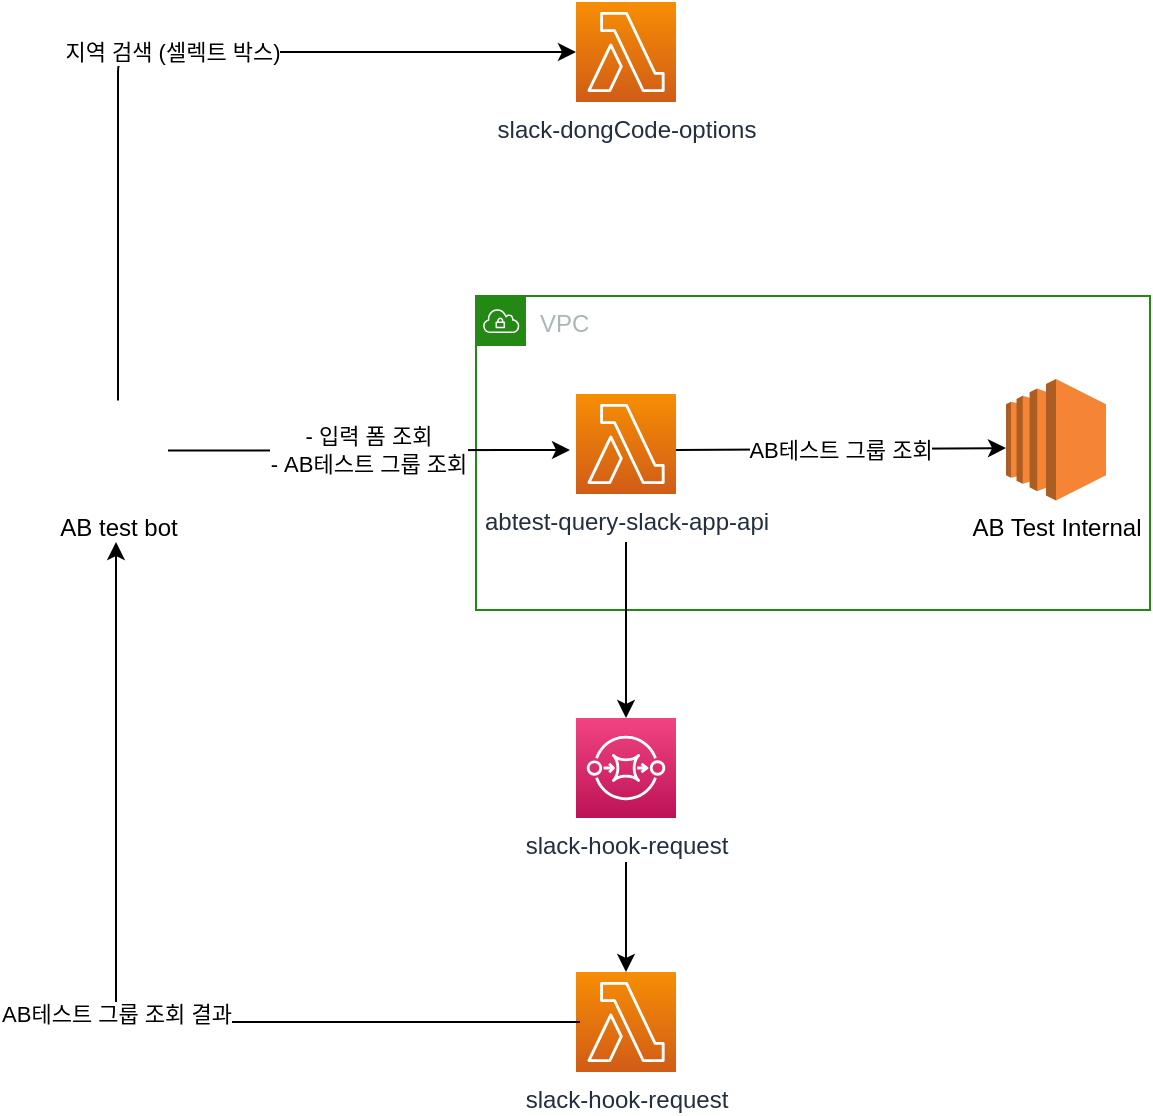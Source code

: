 <mxfile version="14.9.6" type="github">
  <diagram id="Ht1M8jgEwFfnCIfOTk4-" name="Page-1">
    <mxGraphModel dx="1426" dy="1596" grid="1" gridSize="10" guides="1" tooltips="1" connect="1" arrows="1" fold="1" page="1" pageScale="1" pageWidth="1169" pageHeight="827" math="0" shadow="0">
      <root>
        <mxCell id="0" />
        <mxCell id="1" parent="0" />
        <mxCell id="2G1lmGuWpZuiCo4TVPLS-4" value="VPC" style="points=[[0,0],[0.25,0],[0.5,0],[0.75,0],[1,0],[1,0.25],[1,0.5],[1,0.75],[1,1],[0.75,1],[0.5,1],[0.25,1],[0,1],[0,0.75],[0,0.5],[0,0.25]];outlineConnect=0;gradientColor=none;html=1;whiteSpace=wrap;fontSize=12;fontStyle=0;shape=mxgraph.aws4.group;grIcon=mxgraph.aws4.group_vpc;strokeColor=#248814;fillColor=none;verticalAlign=top;align=left;spacingLeft=30;fontColor=#AAB7B8;dashed=0;" vertex="1" parent="1">
          <mxGeometry x="543" y="-643" width="337" height="157" as="geometry" />
        </mxCell>
        <mxCell id="2G1lmGuWpZuiCo4TVPLS-1" value="AB test bot&lt;br&gt;" style="shape=image;html=1;verticalAlign=top;verticalLabelPosition=bottom;labelBackgroundColor=#ffffff;imageAspect=0;aspect=fixed;image=https://cdn2.iconfinder.com/data/icons/social-media-2285/512/1_Slack_colored_svg-128.png" vertex="1" parent="1">
          <mxGeometry x="339" y="-590.72" width="50" height="50" as="geometry" />
        </mxCell>
        <mxCell id="2G1lmGuWpZuiCo4TVPLS-6" value="abtest-query-slack-app-api" style="points=[[0,0,0],[0.25,0,0],[0.5,0,0],[0.75,0,0],[1,0,0],[0,1,0],[0.25,1,0],[0.5,1,0],[0.75,1,0],[1,1,0],[0,0.25,0],[0,0.5,0],[0,0.75,0],[1,0.25,0],[1,0.5,0],[1,0.75,0]];outlineConnect=0;fontColor=#232F3E;gradientColor=#F78E04;gradientDirection=north;fillColor=#D05C17;strokeColor=#ffffff;dashed=0;verticalLabelPosition=bottom;verticalAlign=top;align=center;html=1;fontSize=12;fontStyle=0;aspect=fixed;shape=mxgraph.aws4.resourceIcon;resIcon=mxgraph.aws4.lambda;" vertex="1" parent="1">
          <mxGeometry x="593" y="-594" width="50" height="50" as="geometry" />
        </mxCell>
        <mxCell id="2G1lmGuWpZuiCo4TVPLS-7" value="AB Test Internal" style="outlineConnect=0;dashed=0;verticalLabelPosition=bottom;verticalAlign=top;align=center;html=1;shape=mxgraph.aws3.ec2;fillColor=#F58534;gradientColor=none;aspect=fixed;" vertex="1" parent="1">
          <mxGeometry x="808" y="-601.5" width="50" height="60.78" as="geometry" />
        </mxCell>
        <mxCell id="2G1lmGuWpZuiCo4TVPLS-8" value="slack-dongCode-options" style="points=[[0,0,0],[0.25,0,0],[0.5,0,0],[0.75,0,0],[1,0,0],[0,1,0],[0.25,1,0],[0.5,1,0],[0.75,1,0],[1,1,0],[0,0.25,0],[0,0.5,0],[0,0.75,0],[1,0.25,0],[1,0.5,0],[1,0.75,0]];outlineConnect=0;fontColor=#232F3E;gradientColor=#F78E04;gradientDirection=north;fillColor=#D05C17;strokeColor=#ffffff;dashed=0;verticalLabelPosition=bottom;verticalAlign=top;align=center;html=1;fontSize=12;fontStyle=0;aspect=fixed;shape=mxgraph.aws4.resourceIcon;resIcon=mxgraph.aws4.lambda;" vertex="1" parent="1">
          <mxGeometry x="593" y="-790" width="50" height="50" as="geometry" />
        </mxCell>
        <mxCell id="2G1lmGuWpZuiCo4TVPLS-9" value="slack-hook-request&lt;br&gt;" style="points=[[0,0,0],[0.25,0,0],[0.5,0,0],[0.75,0,0],[1,0,0],[0,1,0],[0.25,1,0],[0.5,1,0],[0.75,1,0],[1,1,0],[0,0.25,0],[0,0.5,0],[0,0.75,0],[1,0.25,0],[1,0.5,0],[1,0.75,0]];outlineConnect=0;fontColor=#232F3E;gradientColor=#F78E04;gradientDirection=north;fillColor=#D05C17;strokeColor=#ffffff;dashed=0;verticalLabelPosition=bottom;verticalAlign=top;align=center;html=1;fontSize=12;fontStyle=0;aspect=fixed;shape=mxgraph.aws4.resourceIcon;resIcon=mxgraph.aws4.lambda;" vertex="1" parent="1">
          <mxGeometry x="593" y="-305" width="50" height="50" as="geometry" />
        </mxCell>
        <mxCell id="2G1lmGuWpZuiCo4TVPLS-10" value="slack-hook-request&lt;br&gt;" style="points=[[0,0,0],[0.25,0,0],[0.5,0,0],[0.75,0,0],[1,0,0],[0,1,0],[0.25,1,0],[0.5,1,0],[0.75,1,0],[1,1,0],[0,0.25,0],[0,0.5,0],[0,0.75,0],[1,0.25,0],[1,0.5,0],[1,0.75,0]];outlineConnect=0;fontColor=#232F3E;gradientColor=#F34482;gradientDirection=north;fillColor=#BC1356;strokeColor=#ffffff;dashed=0;verticalLabelPosition=bottom;verticalAlign=top;align=center;html=1;fontSize=12;fontStyle=0;aspect=fixed;shape=mxgraph.aws4.resourceIcon;resIcon=mxgraph.aws4.sqs;" vertex="1" parent="1">
          <mxGeometry x="593" y="-432" width="50" height="50" as="geometry" />
        </mxCell>
        <mxCell id="2G1lmGuWpZuiCo4TVPLS-11" value="- 입력 폼 조회&lt;br&gt;- AB테스트 그룹 조회" style="endArrow=classic;html=1;exitX=1;exitY=0.5;exitDx=0;exitDy=0;" edge="1" parent="1" source="2G1lmGuWpZuiCo4TVPLS-1">
          <mxGeometry width="50" height="50" relative="1" as="geometry">
            <mxPoint x="430" y="-540.72" as="sourcePoint" />
            <mxPoint x="590" y="-566" as="targetPoint" />
          </mxGeometry>
        </mxCell>
        <mxCell id="2G1lmGuWpZuiCo4TVPLS-18" value="AB테스트 그룹 조회" style="endArrow=classic;html=1;startArrow=none;startFill=0;" edge="1" parent="1">
          <mxGeometry width="50" height="50" relative="1" as="geometry">
            <mxPoint x="643" y="-566" as="sourcePoint" />
            <mxPoint x="808" y="-566.964" as="targetPoint" />
          </mxGeometry>
        </mxCell>
        <mxCell id="2G1lmGuWpZuiCo4TVPLS-20" value="" style="endArrow=classic;html=1;entryX=0.5;entryY=0;entryDx=0;entryDy=0;entryPerimeter=0;" edge="1" parent="1" target="2G1lmGuWpZuiCo4TVPLS-10">
          <mxGeometry width="50" height="50" relative="1" as="geometry">
            <mxPoint x="618" y="-520" as="sourcePoint" />
            <mxPoint x="810" y="-335" as="targetPoint" />
          </mxGeometry>
        </mxCell>
        <mxCell id="2G1lmGuWpZuiCo4TVPLS-21" value="" style="endArrow=classic;html=1;entryX=0.5;entryY=0;entryDx=0;entryDy=0;entryPerimeter=0;" edge="1" parent="1" target="2G1lmGuWpZuiCo4TVPLS-9">
          <mxGeometry width="50" height="50" relative="1" as="geometry">
            <mxPoint x="618" y="-360" as="sourcePoint" />
            <mxPoint x="810" y="-335" as="targetPoint" />
          </mxGeometry>
        </mxCell>
        <mxCell id="2G1lmGuWpZuiCo4TVPLS-22" value="AB테스트 그룹&amp;nbsp;조회 결과" style="endArrow=classic;html=1;exitX=0;exitY=0.5;exitDx=0;exitDy=0;exitPerimeter=0;" edge="1" parent="1">
          <mxGeometry width="50" height="50" relative="1" as="geometry">
            <mxPoint x="595" y="-280" as="sourcePoint" />
            <mxPoint x="363" y="-520" as="targetPoint" />
            <Array as="points">
              <mxPoint x="363" y="-280" />
            </Array>
          </mxGeometry>
        </mxCell>
        <mxCell id="2G1lmGuWpZuiCo4TVPLS-23" value="지역 검색 (셀렉트 박스)" style="endArrow=classic;html=1;exitX=0.5;exitY=0;exitDx=0;exitDy=0;entryX=0;entryY=0.5;entryDx=0;entryDy=0;entryPerimeter=0;" edge="1" parent="1" source="2G1lmGuWpZuiCo4TVPLS-1" target="2G1lmGuWpZuiCo4TVPLS-8">
          <mxGeometry width="50" height="50" relative="1" as="geometry">
            <mxPoint x="430" y="-680" as="sourcePoint" />
            <mxPoint x="480" y="-730" as="targetPoint" />
            <Array as="points">
              <mxPoint x="364" y="-765" />
            </Array>
          </mxGeometry>
        </mxCell>
      </root>
    </mxGraphModel>
  </diagram>
</mxfile>
